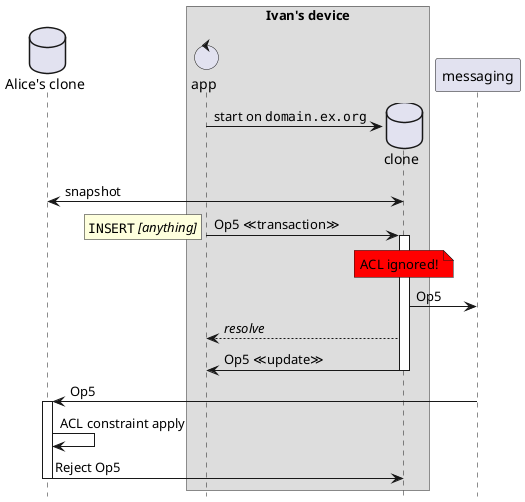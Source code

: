 @startuml
'https://plantuml.com/sequence-diagram
hide footbox

database "Alice's clone" as genesis
box Ivan's device
control "app" as proc2
database "clone" as clone3
end box

proc2 -> clone3 **: start on ""domain.ex.org""

clone3 <-> genesis: snapshot

proc2 -> clone3 ++: Op5 ≪transaction≫
rnote left: ""INSERT"" //[anything]//

note over clone3 #red: ACL ignored!
clone3 -> messaging: Op5
clone3 --> proc2: //resolve//
clone3 -> proc2 --: Op5 ≪update≫

messaging -> genesis ++: Op5
genesis -> genesis: ACL constraint apply
genesis -> clone3 --: Reject Op5

@enduml